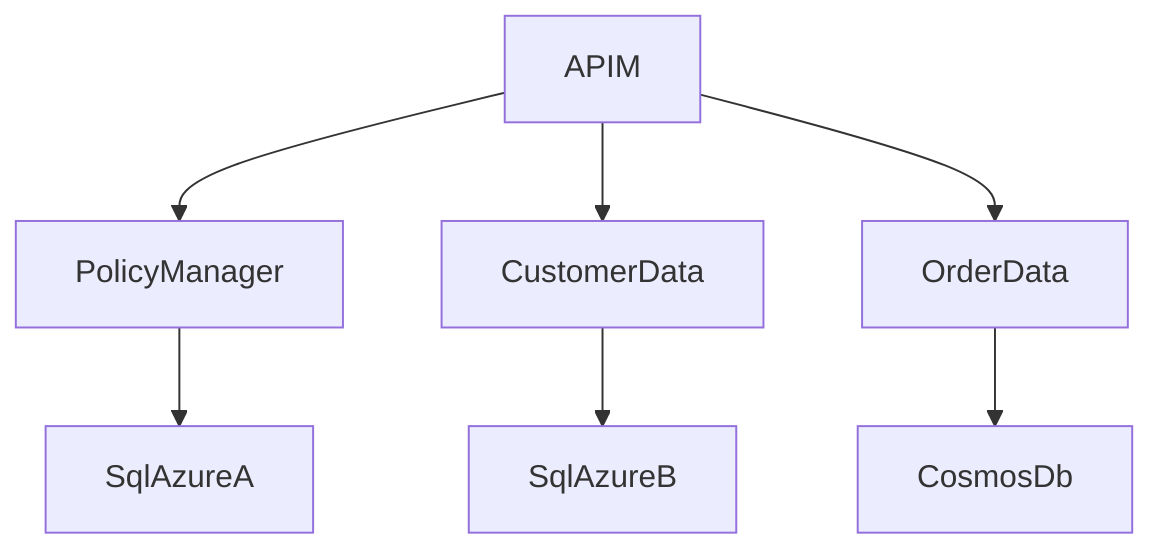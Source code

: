 graph TD
    APIM --> PolicyManager
    APIM --> CustomerData
    APIM --> OrderData
    PolicyManager --> SqlAzureA
    CustomerData --> SqlAzureB
    OrderData --> CosmosDb